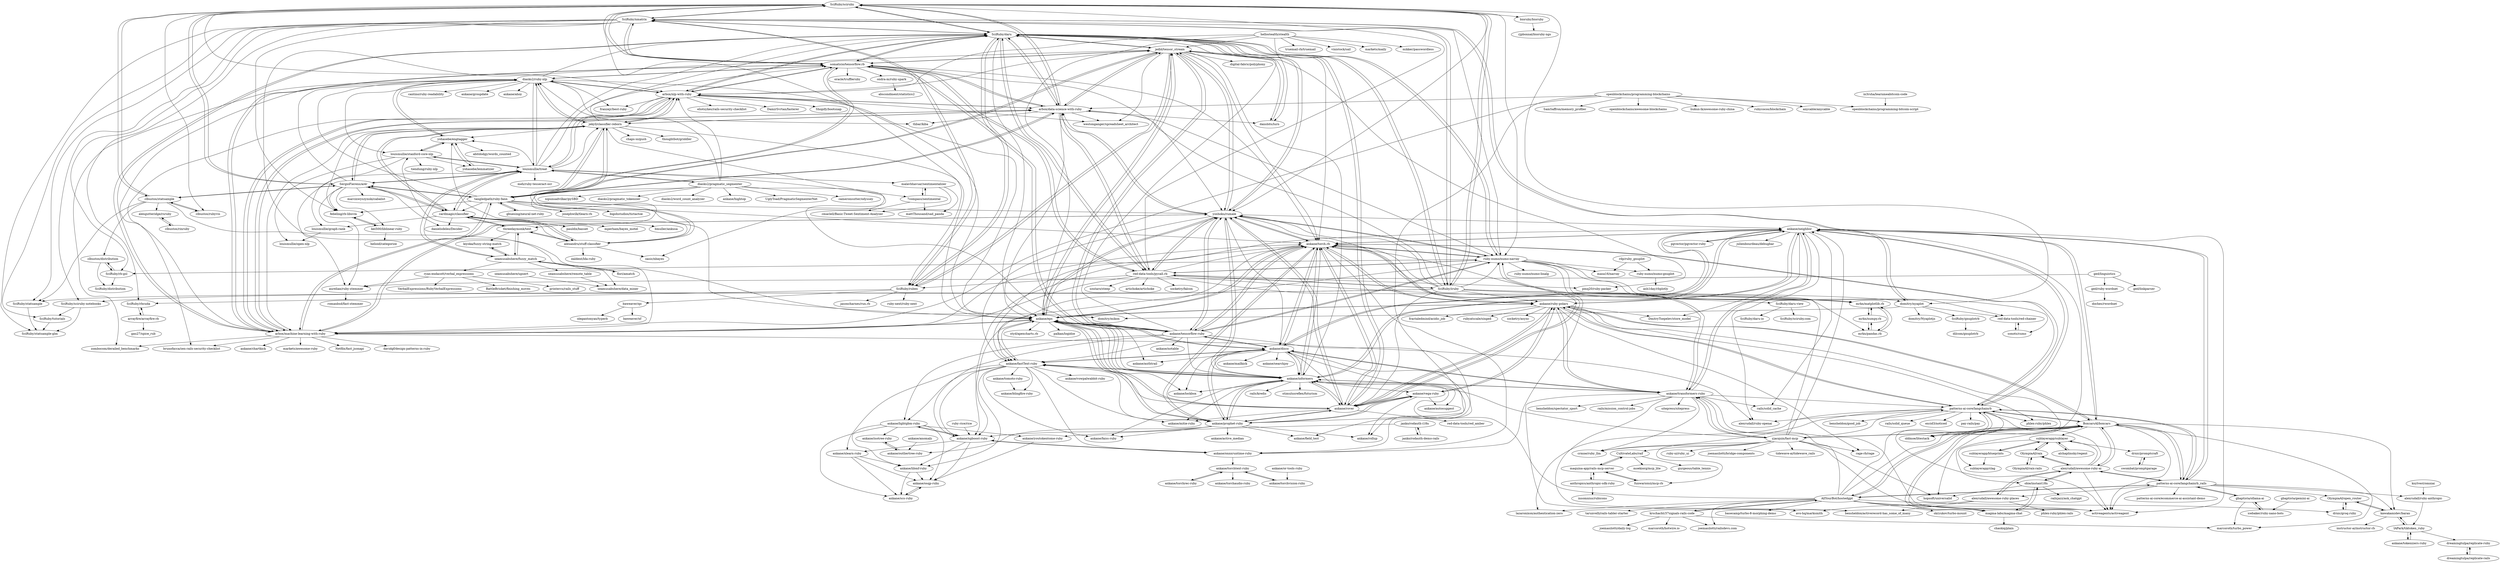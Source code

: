 digraph G {
"SciRuby/sciruby" -> "SciRuby/nmatrix"
"SciRuby/sciruby" -> "SciRuby/daru"
"SciRuby/sciruby" -> "SciRuby/iruby"
"SciRuby/sciruby" -> "clbustos/statsample"
"SciRuby/sciruby" -> "somaticio/tensorflow.rb"
"SciRuby/sciruby" -> "clbustos/rubyvis"
"SciRuby/sciruby" -> "domitry/nyaplot"
"SciRuby/sciruby" -> "arbox/data-science-with-ruby"
"SciRuby/sciruby" -> "ruby-numo/numo-narray"
"SciRuby/sciruby" -> "yoshoku/rumale"
"SciRuby/sciruby" -> "bioruby/bioruby"
"SciRuby/sciruby" -> "SergioFierens/ai4r"
"SciRuby/sciruby" -> "SciRuby/rubex"
"SciRuby/sciruby" -> "arbox/nlp-with-ruby"
"SciRuby/sciruby" -> "red-data-tools/pycall.rb"
"yoshoku/rumale" -> "ankane/eps"
"yoshoku/rumale" -> "ankane/torch.rb"
"yoshoku/rumale" -> "ruby-numo/numo-narray"
"yoshoku/rumale" -> "SciRuby/daru"
"yoshoku/rumale" -> "ankane/tensorflow-ruby"
"yoshoku/rumale" -> "arbox/machine-learning-with-ruby"
"yoshoku/rumale" -> "ankane/fastText-ruby"
"yoshoku/rumale" -> "ankane/informers"
"yoshoku/rumale" -> "ankane/rover"
"yoshoku/rumale" -> "jedld/tensor_stream"
"yoshoku/rumale" -> "ankane/disco"
"yoshoku/rumale" -> "ankane/ruby-polars"
"yoshoku/rumale" -> "arbox/data-science-with-ruby"
"yoshoku/rumale" -> "red-data-tools/pycall.rb"
"yoshoku/rumale" -> "ankane/neighbor"
"jedld/tensor_stream" -> "somaticio/tensorflow.rb"
"jedld/tensor_stream" -> "ankane/eps"
"jedld/tensor_stream" -> "ankane/torch.rb"
"jedld/tensor_stream" -> "ankane/tensorflow-ruby"
"jedld/tensor_stream" -> "yoshoku/rumale"
"jedld/tensor_stream" -> "dansbits/lurn"
"jedld/tensor_stream" -> "SciRuby/daru"
"jedld/tensor_stream" -> "SciRuby/rubex"
"jedld/tensor_stream" -> "arbox/data-science-with-ruby"
"jedld/tensor_stream" -> "westonganger/spreadsheet_architect" ["e"=1]
"jedld/tensor_stream" -> "arbox/machine-learning-with-ruby"
"jedld/tensor_stream" -> "ankane/informers"
"jedld/tensor_stream" -> "digital-fabric/polyphony" ["e"=1]
"jedld/tensor_stream" -> "tangledpath/ruby-fann"
"jedld/tensor_stream" -> "pmq20/ruby-packer" ["e"=1]
"ankane/eps" -> "yoshoku/rumale"
"ankane/eps" -> "ankane/prophet-ruby"
"ankane/eps" -> "ankane/torch.rb"
"ankane/eps" -> "ankane/fastText-ruby"
"ankane/eps" -> "ankane/tensorflow-ruby"
"ankane/eps" -> "ankane/informers"
"ankane/eps" -> "ankane/disco"
"ankane/eps" -> "ankane/rover"
"ankane/eps" -> "ankane/lockbox" ["e"=1]
"ankane/eps" -> "ankane/authtrail" ["e"=1]
"ankane/eps" -> "jedld/tensor_stream"
"ankane/eps" -> "arbox/machine-learning-with-ruby"
"ankane/eps" -> "ankane/ruby-polars"
"ankane/eps" -> "styd/apexcharts.rb" ["e"=1]
"ankane/eps" -> "palkan/logidze" ["e"=1]
"SergioFierens/ai4r" -> "tangledpath/ruby-fann"
"SergioFierens/ai4r" -> "clbustos/statsample"
"SergioFierens/ai4r" -> "louismullie/treat"
"SergioFierens/ai4r" -> "cardmagic/classifier"
"SergioFierens/ai4r" -> "kei500/liblinear-ruby"
"SergioFierens/ai4r" -> "jekyll/classifier-reborn"
"SergioFierens/ai4r" -> "aurelian/ruby-stemmer"
"SergioFierens/ai4r" -> "danielsdeleo/Decider" ["e"=1]
"SergioFierens/ai4r" -> "marcinwyszynski/cabalist"
"SergioFierens/ai4r" -> "diasks2/ruby-nlp"
"SergioFierens/ai4r" -> "febeling/rb-libsvm"
"SergioFierens/ai4r" -> "SciRuby/sciruby"
"clbustos/distribution" -> "SciRuby/rb-gsl"
"clbustos/distribution" -> "SciRuby/distribution"
"openblockchains/programming-blockchains" -> "arbox/data-science-with-ruby"
"openblockchains/programming-blockchains" -> "openblockchains/awesome-blockchains" ["e"=1]
"openblockchains/programming-blockchains" -> "arbox/machine-learning-with-ruby"
"openblockchains/programming-blockchains" -> "liukun-lk/awesome-ruby-china" ["e"=1]
"openblockchains/programming-blockchains" -> "openblockchains/programming-bitcoin-script"
"openblockchains/programming-blockchains" -> "ankane/prophet-ruby"
"openblockchains/programming-blockchains" -> "rubycocos/blockchain" ["e"=1]
"openblockchains/programming-blockchains" -> "anycable/anycable" ["e"=1]
"openblockchains/programming-blockchains" -> "SamSaffron/memory_profiler" ["e"=1]
"baweaver/qo" -> "baweaver/xf"
"baweaver/qo" -> "olegantonyan/typerb"
"ged/ruby-wordnet" -> "doches/rwordnet"
"ryan-endacott/verbal_expressions" -> "VerbalExpressions/RubyVerbalExpressions"
"ryan-endacott/verbal_expressions" -> "aurelian/ruby-stemmer"
"ryan-endacott/verbal_expressions" -> "BattleBrisket/finishing_moves" ["e"=1]
"ryan-endacott/verbal_expressions" -> "printercu/rails_stuff"
"ruby-numo/numo-narray" -> "sonots/cumo"
"ruby-numo/numo-narray" -> "SciRuby/daru"
"ruby-numo/numo-narray" -> "ankane/rover"
"ruby-numo/numo-narray" -> "ankane/torch.rb"
"ruby-numo/numo-narray" -> "yoshoku/rumale"
"ruby-numo/numo-narray" -> "ruby-numo/numo-gnuplot"
"ruby-numo/numo-narray" -> "red-data-tools/pycall.rb"
"ruby-numo/numo-narray" -> "masa16/narray"
"ruby-numo/numo-narray" -> "ankane/tensorflow-ruby"
"ruby-numo/numo-narray" -> "mrkn/matplotlib.rb"
"ruby-numo/numo-narray" -> "ankane/xgboost-ruby"
"ruby-numo/numo-narray" -> "ankane/onnxruntime-ruby"
"ruby-numo/numo-narray" -> "ruby-numo/numo-linalg"
"ruby-numo/numo-narray" -> "red-data-tools/red-chainer"
"ruby-numo/numo-narray" -> "SciRuby/rb-gsl"
"febeling/rb-libsvm" -> "kei500/liblinear-ruby"
"cardmagic/classifier" -> "jekyll/classifier-reborn"
"cardmagic/classifier" -> "alexandru/stuff-classifier"
"cardmagic/classifier" -> "danielsdeleo/Decider" ["e"=1]
"cardmagic/classifier" -> "mperham/bayes_motel"
"cardmagic/classifier" -> "bmuller/ankusa"
"cardmagic/classifier" -> "SergioFierens/ai4r"
"cardmagic/classifier" -> "threedaymonk/text"
"cardmagic/classifier" -> "louismullie/treat"
"cardmagic/classifier" -> "pauldix/basset" ["e"=1]
"cardmagic/classifier" -> "louismullie/graph-rank"
"mrkn/numpy.rb" -> "mrkn/pandas.rb"
"mrkn/numpy.rb" -> "mrkn/matplotlib.rb"
"in3rsha/learnmeabitcoin-code" -> "openblockchains/programming-bitcoin-script"
"mrkn/pandas.rb" -> "mrkn/numpy.rb"
"mrkn/pandas.rb" -> "mrkn/matplotlib.rb"
"ged/linguistics" -> "ged/linkparser"
"ged/linguistics" -> "ged/ruby-wordnet"
"ged/linguistics" -> "aurelian/ruby-stemmer"
"hellostealth/stealth" -> "vinistock/sail" ["e"=1]
"hellostealth/stealth" -> "arbox/nlp-with-ruby"
"hellostealth/stealth" -> "jedld/tensor_stream"
"hellostealth/stealth" -> "markets/maily" ["e"=1]
"hellostealth/stealth" -> "mikker/passwordless" ["e"=1]
"hellostealth/stealth" -> "truemail-rb/truemail" ["e"=1]
"hellostealth/stealth" -> "dansbits/lurn"
"hellostealth/stealth" -> "ankane/eps"
"kei500/liblinear-ruby" -> "febeling/rb-libsvm"
"kei500/liblinear-ruby" -> "helioid/categorize"
"sonots/cumo" -> "red-data-tools/red-chainer"
"jekyll/classifier-reborn" -> "cardmagic/classifier"
"jekyll/classifier-reborn" -> "tangledpath/ruby-fann"
"jekyll/classifier-reborn" -> "alexandru/stuff-classifier"
"jekyll/classifier-reborn" -> "diasks2/ruby-nlp"
"jekyll/classifier-reborn" -> "oasic/nbayes"
"jekyll/classifier-reborn" -> "arbox/nlp-with-ruby"
"jekyll/classifier-reborn" -> "febeling/rb-libsvm"
"jekyll/classifier-reborn" -> "ankane/eps"
"jekyll/classifier-reborn" -> "SergioFierens/ai4r"
"jekyll/classifier-reborn" -> "arbox/data-science-with-ruby"
"jekyll/classifier-reborn" -> "arbox/machine-learning-with-ruby"
"jekyll/classifier-reborn" -> "chaps-io/gush" ["e"=1]
"jekyll/classifier-reborn" -> "SciRuby/daru"
"jekyll/classifier-reborn" -> "thoughtbot/griddler" ["e"=1]
"jekyll/classifier-reborn" -> "yohasebe/engtagger"
"flori/amatch" -> "seamusabshere/fuzzy_match"
"ankane/torch.rb" -> "ankane/tensorflow-ruby"
"ankane/torch.rb" -> "yoshoku/rumale"
"ankane/torch.rb" -> "ankane/transformers-ruby"
"ankane/torch.rb" -> "ankane/informers"
"ankane/torch.rb" -> "ruby-numo/numo-narray"
"ankane/torch.rb" -> "ankane/neighbor"
"ankane/torch.rb" -> "ankane/ruby-polars"
"ankane/torch.rb" -> "ankane/eps"
"ankane/torch.rb" -> "ankane/onnxruntime-ruby"
"ankane/torch.rb" -> "ankane/rover"
"ankane/torch.rb" -> "patterns-ai-core/langchainrb"
"ankane/torch.rb" -> "ankane/disco"
"ankane/torch.rb" -> "ankane/xgboost-ruby"
"ankane/torch.rb" -> "ankane/prophet-ruby"
"ankane/torch.rb" -> "ankane/fastText-ruby"
"SciRuby/daru" -> "ruby-numo/numo-narray"
"SciRuby/daru" -> "arbox/data-science-with-ruby"
"SciRuby/daru" -> "SciRuby/iruby"
"SciRuby/daru" -> "SciRuby/sciruby"
"SciRuby/daru" -> "red-data-tools/pycall.rb"
"SciRuby/daru" -> "SciRuby/nmatrix"
"SciRuby/daru" -> "yoshoku/rumale"
"SciRuby/daru" -> "SciRuby/rubex"
"SciRuby/daru" -> "ankane/rover"
"SciRuby/daru" -> "ankane/torch.rb"
"SciRuby/daru" -> "arbox/machine-learning-with-ruby"
"SciRuby/daru" -> "somaticio/tensorflow.rb"
"SciRuby/daru" -> "ankane/eps"
"SciRuby/daru" -> "jedld/tensor_stream"
"SciRuby/daru" -> "arbox/nlp-with-ruby"
"ankane/xgboost-ruby" -> "ankane/lightgbm-ruby"
"ankane/xgboost-ruby" -> "ankane/libmf-ruby"
"ankane/xgboost-ruby" -> "ankane/osqp-ruby"
"ankane/xgboost-ruby" -> "ankane/xlearn-ruby"
"ankane/xgboost-ruby" -> "ankane/onnxruntime-ruby"
"ankane/prophet-ruby" -> "ankane/disco"
"ankane/prophet-ruby" -> "ankane/rollup" ["e"=1]
"ankane/prophet-ruby" -> "ankane/rover"
"ankane/prophet-ruby" -> "ankane/eps"
"ankane/prophet-ruby" -> "ankane/faiss-ruby"
"ankane/prophet-ruby" -> "ankane/informers"
"ankane/prophet-ruby" -> "ankane/vega-ruby"
"ankane/prophet-ruby" -> "ankane/fastText-ruby"
"ankane/prophet-ruby" -> "ankane/outliertree-ruby"
"ankane/prophet-ruby" -> "ankane/torch.rb"
"ankane/prophet-ruby" -> "ankane/active_median" ["e"=1]
"ankane/prophet-ruby" -> "ankane/xgboost-ruby"
"ankane/prophet-ruby" -> "ankane/field_test" ["e"=1]
"seamusabshere/remote_table" -> "seamusabshere/data_miner"
"SciRuby/statsample" -> "SciRuby/statsample-glm"
"ruby-rice/rice" -> "ankane/xgboost-ruby"
"ankane/rover" -> "ankane/vega-ruby"
"ankane/rover" -> "ruby-numo/numo-narray"
"ankane/rover" -> "ankane/prophet-ruby"
"ankane/rover" -> "ankane/informers"
"ankane/rover" -> "ankane/ruby-polars"
"ankane/rover" -> "ankane/torch.rb"
"ankane/rover" -> "red-data-tools/red_amber"
"ankane/rover" -> "ankane/mitie-ruby"
"ankane/rover" -> "SciRuby/daru"
"ankane/rover" -> "ankane/eps"
"ankane/rover" -> "ankane/fastText-ruby"
"ankane/rover" -> "yoshoku/rumale"
"ankane/tensorflow-ruby" -> "ankane/torch.rb"
"ankane/tensorflow-ruby" -> "ankane/xgboost-ruby"
"ankane/tensorflow-ruby" -> "yoshoku/rumale"
"ankane/tensorflow-ruby" -> "ankane/eps"
"ankane/tensorflow-ruby" -> "ankane/disco"
"ankane/tensorflow-ruby" -> "ankane/onnxruntime-ruby"
"ankane/tensorflow-ruby" -> "ankane/fastText-ruby"
"ankane/tensorflow-ruby" -> "ruby-numo/numo-narray"
"ankane/tensorflow-ruby" -> "jedld/tensor_stream"
"ankane/tensorflow-ruby" -> "ankane/lightgbm-ruby"
"ankane/tensorflow-ruby" -> "ankane/notable" ["e"=1]
"ankane/tensorflow-ruby" -> "somaticio/tensorflow.rb"
"ankane/tensorflow-ruby" -> "ankane/informers"
"ankane/tensorflow-ruby" -> "SciRuby/daru"
"diasks2/pragmatic_segmenter" -> "nipunsadvilkar/pySBD" ["e"=1]
"diasks2/pragmatic_segmenter" -> "diasks2/pragmatic_tokenizer"
"diasks2/pragmatic_segmenter" -> "louismullie/treat"
"diasks2/pragmatic_segmenter" -> "diasks2/ruby-nlp"
"diasks2/pragmatic_segmenter" -> "diasks2/word_count_analyzer"
"diasks2/pragmatic_segmenter" -> "arbox/nlp-with-ruby"
"diasks2/pragmatic_segmenter" -> "ankane/hightop" ["e"=1]
"diasks2/pragmatic_segmenter" -> "UglyToad/PragmaticSegmenterNet"
"diasks2/pragmatic_segmenter" -> "ankane/informers"
"diasks2/pragmatic_segmenter" -> "cameronsutter/odyssey"
"diasks2/pragmatic_segmenter" -> "threedaymonk/text"
"ankane/isotree-ruby" -> "ankane/outliertree-ruby"
"ankane/onnxruntime-ruby" -> "ankane/torchtext-ruby"
"ankane/onnxruntime-ruby" -> "ankane/xgboost-ruby"
"ondra-m/ruby-spark" -> "abscondment/statistics2"
"ankane/disco" -> "ankane/neighbor"
"ankane/disco" -> "ankane/prophet-ruby"
"ankane/disco" -> "ankane/fastText-ruby"
"ankane/disco" -> "ankane/field_test" ["e"=1]
"ankane/disco" -> "ankane/rollup" ["e"=1]
"ankane/disco" -> "ankane/autosuggest" ["e"=1]
"ankane/disco" -> "ankane/mailkick" ["e"=1]
"ankane/disco" -> "ankane/searchjoy" ["e"=1]
"ankane/disco" -> "ankane/informers"
"ankane/disco" -> "ankane/tensorflow-ruby"
"ankane/disco" -> "ankane/eps"
"ankane/disco" -> "ankane/torch.rb"
"ankane/disco" -> "ankane/lockbox" ["e"=1]
"ankane/disco" -> "ankane/authtrail" ["e"=1]
"ankane/disco" -> "ankane/transformers-ruby"
"ankane/fastText-ruby" -> "ankane/libmf-ruby"
"ankane/fastText-ruby" -> "ankane/disco"
"ankane/fastText-ruby" -> "ankane/xgboost-ruby"
"ankane/fastText-ruby" -> "ankane/tomoto-ruby"
"ankane/fastText-ruby" -> "ankane/mitie-ruby"
"ankane/fastText-ruby" -> "ankane/xlearn-ruby"
"ankane/fastText-ruby" -> "ankane/faiss-ruby"
"ankane/fastText-ruby" -> "ankane/onnxruntime-ruby"
"ankane/fastText-ruby" -> "ankane/vowpalwabbit-ruby"
"ankane/fastText-ruby" -> "ankane/blingfire-ruby"
"ankane/fastText-ruby" -> "ankane/informers"
"ankane/fastText-ruby" -> "ankane/eps"
"ankane/fastText-ruby" -> "ankane/lightgbm-ruby"
"bioruby/bioruby" -> "rjpbonnal/bioruby-ngs"
"ankane/outliertree-ruby" -> "ankane/isotree-ruby"
"domitry/nyaplot" -> "domitry/mikon"
"domitry/nyaplot" -> "domitry/Nyaplotjs"
"domitry/nyaplot" -> "SciRuby/nmatrix"
"domitry/nyaplot" -> "SciRuby/gnuplotrb"
"domitry/nyaplot" -> "red-data-tools/red-chainer"
"ankane/or-tools-ruby" -> "ankane/torchvision-ruby"
"rdp/ruby_gnuplot" -> "ruby-numo/numo-gnuplot"
"rdp/ruby_gnuplot" -> "masa16/narray"
"gbuesing/neural-net-ruby" -> "tangledpath/ruby-fann"
"ankane/lightgbm-ruby" -> "ankane/xgboost-ruby"
"ankane/lightgbm-ruby" -> "ankane/libmf-ruby"
"ankane/lightgbm-ruby" -> "ankane/osqp-ruby"
"ankane/lightgbm-ruby" -> "ankane/isotree-ruby"
"ankane/lightgbm-ruby" -> "ankane/youtokentome-ruby"
"ankane/lightgbm-ruby" -> "ankane/scs-ruby"
"ankane/vega-ruby" -> "ankane/rover"
"ankane/vega-ruby" -> "ankane/ruby-polars"
"ankane/vega-ruby" -> "ankane/rollup" ["e"=1]
"ankane/vega-ruby" -> "ankane/prophet-ruby"
"ankane/vega-ruby" -> "ankane/autosuggest" ["e"=1]
"janko/rodauth-demo-rails" -> "janko/rodauth-i18n"
"ankane/anomaly" -> "ankane/outliertree-ruby"
"ankane/torchtext-ruby" -> "ankane/torchrec-ruby"
"ankane/torchtext-ruby" -> "ankane/torchvision-ruby"
"ankane/torchtext-ruby" -> "ankane/torchaudio-ruby"
"ankane/xlearn-ruby" -> "ankane/osqp-ruby"
"ankane/xlearn-ruby" -> "ankane/libmf-ruby"
"ankane/xlearn-ruby" -> "ankane/scs-ruby"
"ankane/libmf-ruby" -> "ankane/osqp-ruby"
"ankane/libmf-ruby" -> "ankane/scs-ruby"
"ankane/osqp-ruby" -> "ankane/scs-ruby"
"ankane/scs-ruby" -> "ankane/osqp-ruby"
"ankane/youtokentome-ruby" -> "ankane/osqp-ruby"
"ankane/torchvision-ruby" -> "ankane/torchtext-ruby"
"ankane/informers" -> "ankane/transformers-ruby"
"ankane/informers" -> "ankane/torch.rb"
"ankane/informers" -> "ankane/rover"
"ankane/informers" -> "ankane/fastText-ruby"
"ankane/informers" -> "ankane/mitie-ruby"
"ankane/informers" -> "rails/kredis" ["e"=1]
"ankane/informers" -> "ankane/disco"
"ankane/informers" -> "ankane/prophet-ruby"
"ankane/informers" -> "ankane/neighbor"
"ankane/informers" -> "ankane/eps"
"ankane/informers" -> "stimulusreflex/futurism" ["e"=1]
"ankane/informers" -> "yoshoku/rumale"
"ankane/informers" -> "ankane/faiss-ruby"
"ankane/informers" -> "ankane/lockbox" ["e"=1]
"ankane/informers" -> "ankane/vega-ruby"
"seamusabshere/fuzzy_match" -> "flori/amatch"
"seamusabshere/fuzzy_match" -> "seamusabshere/remote_table"
"seamusabshere/fuzzy_match" -> "kiyoka/fuzzy-string-match"
"seamusabshere/fuzzy_match" -> "seamusabshere/data_miner"
"seamusabshere/fuzzy_match" -> "threedaymonk/text"
"seamusabshere/fuzzy_match" -> "louismullie/treat"
"seamusabshere/fuzzy_match" -> "ryan-endacott/verbal_expressions"
"alexandru/stuff-classifier" -> "cardmagic/classifier"
"alexandru/stuff-classifier" -> "jekyll/classifier-reborn"
"alexandru/stuff-classifier" -> "threedaymonk/text"
"alexandru/stuff-classifier" -> "oasic/nbayes"
"alexandru/stuff-classifier" -> "ealdent/lda-ruby"
"alexandru/stuff-classifier" -> "louismullie/stanford-core-nlp"
"alexandru/stuff-classifier" -> "yohasebe/engtagger"
"louismullie/stanford-core-nlp" -> "louismullie/treat"
"louismullie/stanford-core-nlp" -> "yohasebe/engtagger"
"louismullie/stanford-core-nlp" -> "tiendung/ruby-nlp"
"louismullie/stanford-core-nlp" -> "louismullie/open-nlp"
"louismullie/stanford-core-nlp" -> "louismullie/graph-rank"
"louismullie/stanford-core-nlp" -> "yohasebe/lemmatizer"
"threedaymonk/text" -> "alexandru/stuff-classifier"
"threedaymonk/text" -> "cardmagic/classifier"
"threedaymonk/text" -> "kiyoka/fuzzy-string-match"
"threedaymonk/text" -> "seamusabshere/fuzzy_match"
"ankane/neighbor" -> "ankane/disco"
"ankane/neighbor" -> "pgvector/pgvector-ruby"
"ankane/neighbor" -> "ankane/transformers-ruby"
"ankane/neighbor" -> "patterns-ai-core/langchainrb"
"ankane/neighbor" -> "ankane/torch.rb"
"ankane/neighbor" -> "BoxcarsAI/boxcars"
"ankane/neighbor" -> "ankane/ruby-polars"
"ankane/neighbor" -> "ankane/informers"
"ankane/neighbor" -> "patterns-ai-core/langchainrb_rails"
"ankane/neighbor" -> "ankane/fastText-ruby"
"ankane/neighbor" -> "activeagents/activeagent" ["e"=1]
"ankane/neighbor" -> "DmitryTsepelev/store_model" ["e"=1]
"ankane/neighbor" -> "rails/solid_cache" ["e"=1]
"ankane/neighbor" -> "julienbourdeau/debugbar" ["e"=1]
"ankane/neighbor" -> "alexrudall/ruby-openai" ["e"=1]
"diasks2/ruby-nlp" -> "arbox/nlp-with-ruby"
"diasks2/ruby-nlp" -> "louismullie/treat"
"diasks2/ruby-nlp" -> "jekyll/classifier-reborn"
"diasks2/ruby-nlp" -> "yohasebe/engtagger"
"diasks2/ruby-nlp" -> "cantino/ruby-readability" ["e"=1]
"diasks2/ruby-nlp" -> "SciRuby/daru"
"diasks2/ruby-nlp" -> "louismullie/stanford-core-nlp"
"diasks2/ruby-nlp" -> "ankane/groupdate" ["e"=1]
"diasks2/ruby-nlp" -> "ankane/ahoy" ["e"=1]
"diasks2/ruby-nlp" -> "franzejr/best-ruby" ["e"=1]
"diasks2/ruby-nlp" -> "zombocom/derailed_benchmarks" ["e"=1]
"diasks2/ruby-nlp" -> "arbox/machine-learning-with-ruby"
"diasks2/ruby-nlp" -> "somaticio/tensorflow.rb"
"diasks2/ruby-nlp" -> "thbar/kiba" ["e"=1]
"diasks2/ruby-nlp" -> "ankane/eps"
"louismullie/treat" -> "diasks2/ruby-nlp"
"louismullie/treat" -> "louismullie/stanford-core-nlp"
"louismullie/treat" -> "arbox/nlp-with-ruby"
"louismullie/treat" -> "SergioFierens/ai4r"
"louismullie/treat" -> "cardmagic/classifier"
"louismullie/treat" -> "aurelian/ruby-stemmer"
"louismullie/treat" -> "yohasebe/engtagger"
"louismullie/treat" -> "diasks2/pragmatic_segmenter"
"louismullie/treat" -> "jekyll/classifier-reborn"
"louismullie/treat" -> "7compass/sentimental"
"louismullie/treat" -> "SciRuby/daru"
"louismullie/treat" -> "malavbhavsar/sentimentalizer"
"louismullie/treat" -> "seamusabshere/fuzzy_match"
"louismullie/treat" -> "somaticio/tensorflow.rb"
"louismullie/treat" -> "meh/ruby-tesseract-ocr" ["e"=1]
"SciRuby/iruby" -> "SciRuby/daru"
"SciRuby/iruby" -> "SciRuby/sciruby"
"SciRuby/iruby" -> "ankane/torch.rb"
"SciRuby/iruby" -> "ruby-numo/numo-narray"
"SciRuby/iruby" -> "SciRuby/sciruby-notebooks"
"SciRuby/iruby" -> "red-data-tools/pycall.rb"
"SciRuby/iruby" -> "ankane/rover"
"SciRuby/iruby" -> "SciRuby/nmatrix"
"SciRuby/iruby" -> "ankane/ruby-polars"
"SciRuby/iruby" -> "yoshoku/rumale"
"SciRuby/iruby" -> "arbox/data-science-with-ruby"
"SciRuby/iruby" -> "mrkn/matplotlib.rb"
"SciRuby/iruby" -> "SciRuby/statsample"
"SciRuby/iruby" -> "domitry/nyaplot"
"SciRuby/iruby" -> "SciRuby/daru-view"
"SciRuby/nmatrix" -> "SciRuby/sciruby"
"SciRuby/nmatrix" -> "SciRuby/daru"
"SciRuby/nmatrix" -> "SciRuby/statsample"
"SciRuby/nmatrix" -> "domitry/nyaplot"
"SciRuby/nmatrix" -> "SciRuby/rb-gsl"
"SciRuby/nmatrix" -> "somaticio/tensorflow.rb"
"SciRuby/nmatrix" -> "SciRuby/rubex"
"SciRuby/nmatrix" -> "SciRuby/rbcuda"
"SciRuby/nmatrix" -> "ruby-numo/numo-narray"
"SciRuby/nmatrix" -> "SciRuby/statsample-glm"
"SciRuby/nmatrix" -> "SciRuby/tutorials"
"SciRuby/nmatrix" -> "SciRuby/iruby"
"SciRuby/nmatrix" -> "SciRuby/sciruby-notebooks"
"SciRuby/nmatrix" -> "febeling/rb-libsvm"
"ankane/tomoto-ruby" -> "ankane/blingfire-ruby"
"SciRuby/sciruby-notebooks" -> "SciRuby/statsample-glm"
"SciRuby/sciruby-notebooks" -> "SciRuby/tutorials"
"seamusabshere/upsert" -> "seamusabshere/data_miner"
"janko/rodauth-i18n" -> "janko/rodauth-demo-rails"
"janko/rodauth-i18n" -> "ankane/youtokentome-ruby"
"pgvector/pgvector-ruby" -> "ankane/neighbor"
"yohasebe/engtagger" -> "yohasebe/lemmatizer"
"yohasebe/engtagger" -> "louismullie/stanford-core-nlp"
"yohasebe/engtagger" -> "diasks2/ruby-nlp"
"yohasebe/engtagger" -> "abitdodgy/words_counted"
"ankane/tokenizers-ruby" -> "IAPark/tiktoken_ruby"
"ankane/torchrec-ruby" -> "ankane/torchtext-ruby"
"SciRuby/gnuplotrb" -> "dilcom/gnuplotrb"
"arbox/nlp-with-ruby" -> "diasks2/ruby-nlp"
"arbox/nlp-with-ruby" -> "arbox/machine-learning-with-ruby"
"arbox/nlp-with-ruby" -> "arbox/data-science-with-ruby"
"arbox/nlp-with-ruby" -> "louismullie/treat"
"arbox/nlp-with-ruby" -> "somaticio/tensorflow.rb"
"arbox/nlp-with-ruby" -> "SciRuby/daru"
"arbox/nlp-with-ruby" -> "jekyll/classifier-reborn"
"arbox/nlp-with-ruby" -> "brunofacca/zen-rails-security-checklist" ["e"=1]
"arbox/nlp-with-ruby" -> "eliotsykes/rails-security-checklist" ["e"=1]
"arbox/nlp-with-ruby" -> "ankane/eps"
"arbox/nlp-with-ruby" -> "westonganger/spreadsheet_architect" ["e"=1]
"arbox/nlp-with-ruby" -> "franzejr/best-ruby" ["e"=1]
"arbox/nlp-with-ruby" -> "DamirSvrtan/fasterer" ["e"=1]
"arbox/nlp-with-ruby" -> "jedld/tensor_stream"
"arbox/nlp-with-ruby" -> "Shopify/bootsnap" ["e"=1]
"SciRuby/rb-gsl" -> "SciRuby/distribution"
"SciRuby/rb-gsl" -> "clbustos/distribution"
"BoxcarsAI/boxcars" -> "patterns-ai-core/langchainrb"
"BoxcarsAI/boxcars" -> "patterns-ai-core/langchainrb_rails"
"BoxcarsAI/boxcars" -> "marcoroth/turbo_power" ["e"=1]
"BoxcarsAI/boxcars" -> "kawakamidev/baran"
"BoxcarsAI/boxcars" -> "alexrudall/awesome-ruby-ai"
"BoxcarsAI/boxcars" -> "ankane/neighbor"
"BoxcarsAI/boxcars" -> "magma-labs/magma-chat"
"BoxcarsAI/boxcars" -> "obie/instant18n"
"BoxcarsAI/boxcars" -> "activeagents/activeagent" ["e"=1]
"BoxcarsAI/boxcars" -> "hopsoft/universalid" ["e"=1]
"BoxcarsAI/boxcars" -> "yjacquin/fast-mcp"
"BoxcarsAI/boxcars" -> "oldmoe/litestack" ["e"=1]
"BoxcarsAI/boxcars" -> "AllYourBot/hostedgpt"
"BoxcarsAI/boxcars" -> "ankane/ruby-polars"
"BoxcarsAI/boxcars" -> "sublayerapp/sublayer"
"ankane/ruby-polars" -> "ankane/vega-ruby"
"ankane/ruby-polars" -> "ankane/torch.rb"
"ankane/ruby-polars" -> "ankane/rover"
"ankane/ruby-polars" -> "ankane/neighbor"
"ankane/ruby-polars" -> "phlex-ruby/phlex" ["e"=1]
"ankane/ruby-polars" -> "patterns-ai-core/langchainrb"
"ankane/ruby-polars" -> "ankane/eps"
"ankane/ruby-polars" -> "fractaledmind/acidic_job" ["e"=1]
"ankane/ruby-polars" -> "rubyatscale/singed" ["e"=1]
"ankane/ruby-polars" -> "socketry/async" ["e"=1]
"ankane/ruby-polars" -> "oldmoe/litestack" ["e"=1]
"ankane/ruby-polars" -> "BoxcarsAI/boxcars"
"ankane/ruby-polars" -> "rage-rb/rage" ["e"=1]
"ankane/ruby-polars" -> "ankane/transformers-ruby"
"ankane/ruby-polars" -> "DmitryTsepelev/store_model" ["e"=1]
"dreamingtulpa/replicate-ruby" -> "dreamingtulpa/replicate-rails"
"ruby-numo/numo-gnuplot" -> "ash1day/rbplotly"
"SciRuby/rbcuda" -> "arrayfire/arrayfire-rb"
"dreamingtulpa/replicate-rails" -> "dreamingtulpa/replicate-ruby"
"patterns-ai-core/langchainrb" -> "patterns-ai-core/langchainrb_rails"
"patterns-ai-core/langchainrb" -> "alexrudall/ruby-openai" ["e"=1]
"patterns-ai-core/langchainrb" -> "crmne/ruby_llm" ["e"=1]
"patterns-ai-core/langchainrb" -> "BoxcarsAI/boxcars"
"patterns-ai-core/langchainrb" -> "ankane/neighbor"
"patterns-ai-core/langchainrb" -> "activeagents/activeagent" ["e"=1]
"patterns-ai-core/langchainrb" -> "rails/solid_queue" ["e"=1]
"patterns-ai-core/langchainrb" -> "excid3/noticed" ["e"=1]
"patterns-ai-core/langchainrb" -> "lazaronixon/authentication-zero" ["e"=1]
"patterns-ai-core/langchainrb" -> "pay-rails/pay" ["e"=1]
"patterns-ai-core/langchainrb" -> "phlex-ruby/phlex" ["e"=1]
"patterns-ai-core/langchainrb" -> "oldmoe/litestack" ["e"=1]
"patterns-ai-core/langchainrb" -> "bensheldon/good_job" ["e"=1]
"patterns-ai-core/langchainrb" -> "ankane/ruby-polars"
"patterns-ai-core/langchainrb" -> "ankane/torch.rb"
"somaticio/tensorflow.rb" -> "jedld/tensor_stream"
"somaticio/tensorflow.rb" -> "arbox/nlp-with-ruby"
"somaticio/tensorflow.rb" -> "SciRuby/daru"
"somaticio/tensorflow.rb" -> "arbox/machine-learning-with-ruby"
"somaticio/tensorflow.rb" -> "SciRuby/nmatrix"
"somaticio/tensorflow.rb" -> "red-data-tools/pycall.rb"
"somaticio/tensorflow.rb" -> "ankane/tensorflow-ruby"
"somaticio/tensorflow.rb" -> "tangledpath/ruby-fann"
"somaticio/tensorflow.rb" -> "arbox/data-science-with-ruby"
"somaticio/tensorflow.rb" -> "SciRuby/sciruby"
"somaticio/tensorflow.rb" -> "diasks2/ruby-nlp"
"somaticio/tensorflow.rb" -> "yoshoku/rumale"
"somaticio/tensorflow.rb" -> "ondra-m/ruby-spark"
"somaticio/tensorflow.rb" -> "ankane/torch.rb"
"somaticio/tensorflow.rb" -> "oracle/truffleruby" ["e"=1]
"clbustos/statsample" -> "clbustos/rubyvis"
"clbustos/statsample" -> "domitry/mikon"
"clbustos/statsample" -> "clbustos/distribution"
"clbustos/statsample" -> "SergioFierens/ai4r"
"clbustos/statsample" -> "SciRuby/statsample"
"clbustos/statsample" -> "SciRuby/sciruby"
"clbustos/statsample" -> "alexgutteridge/rsruby"
"clbustos/rinruby" -> "alexgutteridge/rsruby"
"icebaker/ruby-nano-bots" -> "gbaptista/ollama-ai"
"obie/instant18n" -> "magma-labs/magma-chat"
"obie/instant18n" -> "alexrudall/awesome-ruby-ai"
"obie/instant18n" -> "hopsoft/universalid" ["e"=1]
"obie/instant18n" -> "railsjazz/ask_chatgpt" ["e"=1]
"SciRuby/rubex" -> "SciRuby/daru"
"SciRuby/rubex" -> "SciRuby/rbcuda"
"SciRuby/rubex" -> "baweaver/qo"
"SciRuby/rubex" -> "jasoncharnes/run.rb" ["e"=1]
"SciRuby/rubex" -> "SciRuby/nmatrix"
"SciRuby/rubex" -> "ruby-next/ruby-next" ["e"=1]
"SciRuby/rubex" -> "jedld/tensor_stream"
"aurelian/ruby-stemmer" -> "romanbsd/fast-stemmer"
"malavbhavsar/sentimentalizer" -> "7compass/sentimental"
"malavbhavsar/sentimentalizer" -> "mattThousand/sad_panda"
"malavbhavsar/sentimentalizer" -> "cmaclell/Basic-Tweet-Sentiment-Analyzer"
"alexrudall/awesome-ruby-ai" -> "BoxcarsAI/boxcars"
"alexrudall/awesome-ruby-ai" -> "OlympiaAI/raix"
"alexrudall/awesome-ruby-ai" -> "obie/instant18n"
"alexrudall/awesome-ruby-ai" -> "activeagents/activeagent" ["e"=1]
"alexrudall/awesome-ruby-ai" -> "alexrudall/awesome-ruby-places"
"alexrudall/awesome-ruby-ai" -> "patterns-ai-core/langchainrb_rails"
"alexrudall/awesome-ruby-ai" -> "patterns-ai-core/langchainrb"
"alexrudall/awesome-ruby-ai" -> "sublayerapp/sublayer"
"patterns-ai-core/langchainrb_rails" -> "patterns-ai-core/langchainrb"
"patterns-ai-core/langchainrb_rails" -> "activeagents/activeagent" ["e"=1]
"patterns-ai-core/langchainrb_rails" -> "BoxcarsAI/boxcars"
"patterns-ai-core/langchainrb_rails" -> "ankane/neighbor"
"patterns-ai-core/langchainrb_rails" -> "alexrudall/awesome-ruby-ai"
"patterns-ai-core/langchainrb_rails" -> "AllYourBot/hostedgpt"
"patterns-ai-core/langchainrb_rails" -> "gbaptista/ollama-ai"
"patterns-ai-core/langchainrb_rails" -> "alexrudall/ruby-anthropic"
"patterns-ai-core/langchainrb_rails" -> "kawakamidev/baran"
"patterns-ai-core/langchainrb_rails" -> "patterns-ai-core/ecommerce-ai-assistant-demo"
"patterns-ai-core/langchainrb_rails" -> "OlympiaAI/open_router"
"patterns-ai-core/langchainrb_rails" -> "alexrudall/awesome-ruby-places"
"yohasebe/lemmatizer" -> "yohasebe/engtagger"
"alexrudall/ruby-anthropic" -> "IAPark/tiktoken_ruby"
"kawakamidev/baran" -> "IAPark/tiktoken_ruby"
"kawakamidev/baran" -> "instructor-ai/instructor-rb"
"kawakamidev/baran" -> "OlympiaAI/open_router"
"IAPark/tiktoken_ruby" -> "kawakamidev/baran"
"IAPark/tiktoken_ruby" -> "ankane/tokenizers-ruby"
"IAPark/tiktoken_ruby" -> "dreamingtulpa/replicate-ruby"
"arrayfire/arrayfire-rb" -> "SciRuby/rbcuda"
"arrayfire/arrayfire-rb" -> "gau27/spice_rub"
"magma-labs/magma-chat" -> "obie/instant18n"
"magma-labs/magma-chat" -> "chaskiq/plain"
"magma-labs/magma-chat" -> "BoxcarsAI/boxcars"
"SciRuby/tutorials" -> "SciRuby/statsample-glm"
"red-data-tools/pycall.rb" -> "SciRuby/daru"
"red-data-tools/pycall.rb" -> "ruby-numo/numo-narray"
"red-data-tools/pycall.rb" -> "ankane/torch.rb"
"red-data-tools/pycall.rb" -> "somaticio/tensorflow.rb"
"red-data-tools/pycall.rb" -> "mrkn/pandas.rb"
"red-data-tools/pycall.rb" -> "yoshoku/rumale"
"red-data-tools/pycall.rb" -> "mrkn/matplotlib.rb"
"red-data-tools/pycall.rb" -> "arbox/data-science-with-ruby"
"red-data-tools/pycall.rb" -> "SciRuby/rubex"
"red-data-tools/pycall.rb" -> "arbox/machine-learning-with-ruby"
"red-data-tools/pycall.rb" -> "SciRuby/iruby"
"red-data-tools/pycall.rb" -> "soutaro/steep" ["e"=1]
"red-data-tools/pycall.rb" -> "pmq20/ruby-packer" ["e"=1]
"red-data-tools/pycall.rb" -> "artichoke/artichoke" ["e"=1]
"red-data-tools/pycall.rb" -> "socketry/falcon" ["e"=1]
"krschacht/37signals-rails-code" -> "marcoroth/turbo_power" ["e"=1]
"krschacht/37signals-rails-code" -> "marcoroth/hotwire.io" ["e"=1]
"krschacht/37signals-rails-code" -> "joemasilotti/railsdevs.com" ["e"=1]
"krschacht/37signals-rails-code" -> "AllYourBot/hostedgpt"
"krschacht/37signals-rails-code" -> "joemasilotti/daily-log" ["e"=1]
"OlympiaAI/open_router" -> "kawakamidev/baran"
"OlympiaAI/open_router" -> "drnic/groq-ruby"
"AllYourBot/hostedgpt" -> "patterns-ai-core/langchainrb_rails"
"AllYourBot/hostedgpt" -> "BoxcarsAI/boxcars"
"AllYourBot/hostedgpt" -> "krschacht/37signals-rails-code"
"AllYourBot/hostedgpt" -> "activeagents/activeagent" ["e"=1]
"AllYourBot/hostedgpt" -> "drnic/groq-ruby"
"AllYourBot/hostedgpt" -> "magma-labs/magma-chat"
"AllYourBot/hostedgpt" -> "ankane/neighbor"
"AllYourBot/hostedgpt" -> "joemasilotti/railsdevs.com" ["e"=1]
"AllYourBot/hostedgpt" -> "basecamp/turbo-8-morphing-demo"
"AllYourBot/hostedgpt" -> "skryukov/turbo-mount" ["e"=1]
"AllYourBot/hostedgpt" -> "tarunvelli/rails-tabler-starter"
"AllYourBot/hostedgpt" -> "lazaronixon/authentication-zero" ["e"=1]
"AllYourBot/hostedgpt" -> "ankane/informers"
"AllYourBot/hostedgpt" -> "ankane/transformers-ruby"
"AllYourBot/hostedgpt" -> "patterns-ai-core/langchainrb"
"gbaptista/ollama-ai" -> "icebaker/ruby-nano-bots"
"gbaptista/ollama-ai" -> "patterns-ai-core/langchainrb_rails"
"gbaptista/ollama-ai" -> "marcoroth/turbo_power" ["e"=1]
"sublayerapp/sublayer" -> "sublayerapp/blueprints"
"sublayerapp/sublayer" -> "OlympiaAI/raix"
"sublayerapp/sublayer" -> "alchaplinsky/regent"
"sublayerapp/sublayer" -> "sublayerapp/clag"
"sublayerapp/sublayer" -> "drnic/promptcraft"
"alexgutteridge/rsruby" -> "clbustos/rinruby"
"gbaptista/gemini-ai" -> "icebaker/ruby-nano-bots"
"sublayerapp/blueprints" -> "sublayerapp/clag"
"sublayerapp/blueprints" -> "sublayerapp/sublayer"
"OlympiaAI/raix" -> "sublayerapp/sublayer"
"OlympiaAI/raix" -> "alexrudall/awesome-ruby-ai"
"OlympiaAI/raix" -> "OlympiaAI/raix-rails"
"drnic/groq-ruby" -> "OlympiaAI/open_router"
"drnic/promptcraft" -> "swombat/promptgarage"
"OlympiaAI/raix-rails" -> "OlympiaAI/raix"
"mrkn/matplotlib.rb" -> "mrkn/numpy.rb"
"mrkn/matplotlib.rb" -> "mrkn/pandas.rb"
"louismullie/graph-rank" -> "louismullie/open-nlp"
"swombat/promptgarage" -> "drnic/promptcraft"
"arbox/data-science-with-ruby" -> "arbox/machine-learning-with-ruby"
"arbox/data-science-with-ruby" -> "SciRuby/daru"
"arbox/data-science-with-ruby" -> "arbox/nlp-with-ruby"
"arbox/data-science-with-ruby" -> "yoshoku/rumale"
"arbox/data-science-with-ruby" -> "ankane/eps"
"arbox/data-science-with-ruby" -> "jedld/tensor_stream"
"arbox/data-science-with-ruby" -> "somaticio/tensorflow.rb"
"arbox/data-science-with-ruby" -> "dansbits/lurn"
"arbox/data-science-with-ruby" -> "red-data-tools/pycall.rb"
"arbox/data-science-with-ruby" -> "westonganger/spreadsheet_architect" ["e"=1]
"arbox/data-science-with-ruby" -> "jekyll/classifier-reborn"
"arbox/data-science-with-ruby" -> "SciRuby/sciruby"
"arbox/data-science-with-ruby" -> "thbar/kiba" ["e"=1]
"arbox/data-science-with-ruby" -> "tangledpath/ruby-fann"
"arbox/data-science-with-ruby" -> "ruby-numo/numo-narray"
"arbox/machine-learning-with-ruby" -> "arbox/data-science-with-ruby"
"arbox/machine-learning-with-ruby" -> "arbox/nlp-with-ruby"
"arbox/machine-learning-with-ruby" -> "yoshoku/rumale"
"arbox/machine-learning-with-ruby" -> "ankane/eps"
"arbox/machine-learning-with-ruby" -> "SciRuby/daru"
"arbox/machine-learning-with-ruby" -> "davidgf/design-patterns-in-ruby" ["e"=1]
"arbox/machine-learning-with-ruby" -> "somaticio/tensorflow.rb"
"arbox/machine-learning-with-ruby" -> "tangledpath/ruby-fann"
"arbox/machine-learning-with-ruby" -> "ankane/torch.rb"
"arbox/machine-learning-with-ruby" -> "brunofacca/zen-rails-security-checklist" ["e"=1]
"arbox/machine-learning-with-ruby" -> "ankane/chartkick" ["e"=1]
"arbox/machine-learning-with-ruby" -> "alexrudall/ruby-openai" ["e"=1]
"arbox/machine-learning-with-ruby" -> "markets/awesome-ruby" ["e"=1]
"arbox/machine-learning-with-ruby" -> "Netflix/fast_jsonapi" ["e"=1]
"arbox/machine-learning-with-ruby" -> "zombocom/derailed_benchmarks" ["e"=1]
"ankane/transformers-ruby" -> "ankane/neighbor"
"ankane/transformers-ruby" -> "ankane/torch.rb"
"ankane/transformers-ruby" -> "ankane/informers"
"ankane/transformers-ruby" -> "ankane/disco"
"ankane/transformers-ruby" -> "patterns-ai-core/langchainrb"
"ankane/transformers-ruby" -> "yjacquin/fast-mcp"
"ankane/transformers-ruby" -> "crmne/ruby_llm" ["e"=1]
"ankane/transformers-ruby" -> "avo-hq/marksmith" ["e"=1]
"ankane/transformers-ruby" -> "sitepress/sitepress" ["e"=1]
"ankane/transformers-ruby" -> "bensheldon/activerecord-has_some_of_many" ["e"=1]
"ankane/transformers-ruby" -> "ankane/ruby-polars"
"ankane/transformers-ruby" -> "activeagents/activeagent" ["e"=1]
"ankane/transformers-ruby" -> "bensheldon/spectator_sport" ["e"=1]
"ankane/transformers-ruby" -> "rails/mission_control-jobs" ["e"=1]
"ankane/transformers-ruby" -> "rails/solid_cache" ["e"=1]
"alexrudall/awesome-ruby-places" -> "alexrudall/awesome-ruby-ai"
"alexrudall/awesome-ruby-places" -> "bensheldon/activerecord-has_some_of_many" ["e"=1]
"alexrudall/awesome-ruby-places" -> "avo-hq/marksmith" ["e"=1]
"alexrudall/awesome-ruby-places" -> "phlex-ruby/phlex-rails" ["e"=1]
"dansbits/lurn" -> "jedld/tensor_stream"
"ksylvest/omniai" -> "alexrudall/ruby-anthropic"
"yjacquin/fast-mcp" -> "crmne/ruby_llm" ["e"=1]
"yjacquin/fast-mcp" -> "activeagents/activeagent" ["e"=1]
"yjacquin/fast-mcp" -> "BoxcarsAI/boxcars"
"yjacquin/fast-mcp" -> "ankane/transformers-ruby"
"yjacquin/fast-mcp" -> "ruby-ui/ruby_ui" ["e"=1]
"yjacquin/fast-mcp" -> "joemasilotti/bridge-components" ["e"=1]
"yjacquin/fast-mcp" -> "ankane/neighbor"
"yjacquin/fast-mcp" -> "ankane/torch.rb"
"yjacquin/fast-mcp" -> "patterns-ai-core/langchainrb"
"yjacquin/fast-mcp" -> "ankane/informers"
"yjacquin/fast-mcp" -> "tidewave-ai/tidewave_rails"
"yjacquin/fast-mcp" -> "hopsoft/universalid" ["e"=1]
"yjacquin/fast-mcp" -> "rage-rb/rage" ["e"=1]
"yjacquin/fast-mcp" -> "funwarioisii/mcp-rb"
"yjacquin/fast-mcp" -> "CultivateLabs/raif"
"funwarioisii/mcp-rb" -> "maquina-app/rails-mcp-server"
"7compass/sentimental" -> "malavbhavsar/sentimentalizer"
"7compass/sentimental" -> "cmaclell/Basic-Tweet-Sentiment-Analyzer"
"7compass/sentimental" -> "mattThousand/sad_panda"
"alchaplinsky/regent" -> "sublayerapp/sublayer"
"CultivateLabs/raif" -> "moekiorg/mcp_lite"
"CultivateLabs/raif" -> "maquina-app/rails-mcp-server"
"CultivateLabs/raif" -> "gurgeous/table_tennis"
"maquina-app/rails-mcp-server" -> "funwarioisii/mcp-rb"
"maquina-app/rails-mcp-server" -> "anthropics/anthropic-sdk-ruby"
"maquina-app/rails-mcp-server" -> "CultivateLabs/raif"
"tangledpath/ruby-fann" -> "gbuesing/neural-net-ruby"
"tangledpath/ruby-fann" -> "SergioFierens/ai4r"
"tangledpath/ruby-fann" -> "jekyll/classifier-reborn"
"tangledpath/ruby-fann" -> "josephwilk/tlearn-rb"
"tangledpath/ruby-fann" -> "ankane/eps"
"tangledpath/ruby-fann" -> "arbox/machine-learning-with-ruby"
"tangledpath/ruby-fann" -> "somaticio/tensorflow.rb"
"tangledpath/ruby-fann" -> "jedld/tensor_stream"
"tangledpath/ruby-fann" -> "yoshoku/rumale"
"tangledpath/ruby-fann" -> "febeling/rb-libsvm"
"tangledpath/ruby-fann" -> "ankane/torch.rb"
"tangledpath/ruby-fann" -> "bigohstudios/tictactoe"
"tangledpath/ruby-fann" -> "arbox/data-science-with-ruby"
"tangledpath/ruby-fann" -> "diasks2/ruby-nlp"
"tangledpath/ruby-fann" -> "cardmagic/classifier"
"anthropics/anthropic-sdk-ruby" -> "maquina-app/rails-mcp-server"
"anthropics/anthropic-sdk-ruby" -> "insomnius/rubicons"
"clbustos/rubyvis" -> "clbustos/statsample"
"SciRuby/daru-view" -> "SciRuby/sciruby.com"
"SciRuby/daru-view" -> "SciRuby/daru-io"
"kiyoka/fuzzy-string-match" -> "seamusabshere/fuzzy_match"
"red-data-tools/red-chainer" -> "sonots/cumo"
"SciRuby/sciruby" ["l"="6.398,-37.473"]
"SciRuby/nmatrix" ["l"="6.418,-37.49"]
"SciRuby/daru" ["l"="6.43,-37.441"]
"SciRuby/iruby" ["l"="6.438,-37.468"]
"clbustos/statsample" ["l"="6.356,-37.505"]
"somaticio/tensorflow.rb" ["l"="6.407,-37.445"]
"clbustos/rubyvis" ["l"="6.34,-37.518"]
"domitry/nyaplot" ["l"="6.431,-37.514"]
"arbox/data-science-with-ruby" ["l"="6.418,-37.43"]
"ruby-numo/numo-narray" ["l"="6.478,-37.448"]
"yoshoku/rumale" ["l"="6.454,-37.412"]
"bioruby/bioruby" ["l"="6.35,-37.545"]
"SergioFierens/ai4r" ["l"="6.34,-37.451"]
"SciRuby/rubex" ["l"="6.449,-37.49"]
"arbox/nlp-with-ruby" ["l"="6.384,-37.417"]
"red-data-tools/pycall.rb" ["l"="6.452,-37.453"]
"ankane/eps" ["l"="6.447,-37.394"]
"ankane/torch.rb" ["l"="6.469,-37.385"]
"ankane/tensorflow-ruby" ["l"="6.479,-37.413"]
"arbox/machine-learning-with-ruby" ["l"="6.414,-37.409"]
"ankane/fastText-ruby" ["l"="6.519,-37.381"]
"ankane/informers" ["l"="6.473,-37.367"]
"ankane/rover" ["l"="6.482,-37.397"]
"jedld/tensor_stream" ["l"="6.447,-37.43"]
"ankane/disco" ["l"="6.49,-37.374"]
"ankane/ruby-polars" ["l"="6.469,-37.35"]
"ankane/neighbor" ["l"="6.5,-37.331"]
"dansbits/lurn" ["l"="6.483,-37.463"]
"westonganger/spreadsheet_architect" ["l"="4.466,-37.592"]
"digital-fabric/polyphony" ["l"="4.226,-37.695"]
"tangledpath/ruby-fann" ["l"="6.383,-37.437"]
"pmq20/ruby-packer" ["l"="4.147,-37.522"]
"ankane/prophet-ruby" ["l"="6.506,-37.39"]
"ankane/lockbox" ["l"="4.476,-37.662"]
"ankane/authtrail" ["l"="4.595,-37.673"]
"styd/apexcharts.rb" ["l"="4.507,-37.697"]
"palkan/logidze" ["l"="4.457,-37.661"]
"louismullie/treat" ["l"="6.318,-37.406"]
"cardmagic/classifier" ["l"="6.305,-37.433"]
"kei500/liblinear-ruby" ["l"="6.316,-37.489"]
"jekyll/classifier-reborn" ["l"="6.35,-37.431"]
"aurelian/ruby-stemmer" ["l"="6.391,-37.387"]
"danielsdeleo/Decider" ["l"="-2.42,17.389"]
"marcinwyszynski/cabalist" ["l"="6.301,-37.477"]
"diasks2/ruby-nlp" ["l"="6.352,-37.409"]
"febeling/rb-libsvm" ["l"="6.343,-37.473"]
"clbustos/distribution" ["l"="6.388,-37.544"]
"SciRuby/rb-gsl" ["l"="6.417,-37.528"]
"SciRuby/distribution" ["l"="6.396,-37.563"]
"openblockchains/programming-blockchains" ["l"="6.52,-37.447"]
"openblockchains/awesome-blockchains" ["l"="-21.162,10.774"]
"liukun-lk/awesome-ruby-china" ["l"="6.777,-38.43"]
"openblockchains/programming-bitcoin-script" ["l"="6.59,-37.487"]
"rubycocos/blockchain" ["l"="-17.384,8.992"]
"anycable/anycable" ["l"="4.375,-37.619"]
"SamSaffron/memory_profiler" ["l"="4.391,-37.487"]
"baweaver/qo" ["l"="6.503,-37.582"]
"baweaver/xf" ["l"="6.532,-37.604"]
"olegantonyan/typerb" ["l"="6.508,-37.617"]
"ged/ruby-wordnet" ["l"="6.628,-37.444"]
"doches/rwordnet" ["l"="6.672,-37.445"]
"ryan-endacott/verbal_expressions" ["l"="6.292,-37.323"]
"VerbalExpressions/RubyVerbalExpressions" ["l"="6.261,-37.302"]
"BattleBrisket/finishing_moves" ["l"="4.531,-37.992"]
"printercu/rails_stuff" ["l"="6.274,-37.284"]
"sonots/cumo" ["l"="6.516,-37.489"]
"ruby-numo/numo-gnuplot" ["l"="6.539,-37.507"]
"masa16/narray" ["l"="6.547,-37.489"]
"mrkn/matplotlib.rb" ["l"="6.479,-37.487"]
"ankane/xgboost-ruby" ["l"="6.537,-37.405"]
"ankane/onnxruntime-ruby" ["l"="6.529,-37.421"]
"ruby-numo/numo-linalg" ["l"="6.523,-37.471"]
"red-data-tools/red-chainer" ["l"="6.495,-37.496"]
"alexandru/stuff-classifier" ["l"="6.282,-37.433"]
"mperham/bayes_motel" ["l"="6.269,-37.468"]
"bmuller/ankusa" ["l"="6.268,-37.454"]
"threedaymonk/text" ["l"="6.275,-37.391"]
"pauldix/basset" ["l"="-2.427,17.423"]
"louismullie/graph-rank" ["l"="6.255,-37.438"]
"mrkn/numpy.rb" ["l"="6.498,-37.512"]
"mrkn/pandas.rb" ["l"="6.478,-37.505"]
"in3rsha/learnmeabitcoin-code" ["l"="6.631,-37.517"]
"ged/linguistics" ["l"="6.556,-37.436"]
"ged/linkparser" ["l"="6.591,-37.451"]
"hellostealth/stealth" ["l"="6.488,-37.432"]
"vinistock/sail" ["l"="4.524,-37.703"]
"markets/maily" ["l"="4.505,-37.716"]
"mikker/passwordless" ["l"="4.429,-37.675"]
"truemail-rb/truemail" ["l"="4.493,-37.687"]
"helioid/categorize" ["l"="6.288,-37.509"]
"oasic/nbayes" ["l"="6.296,-37.457"]
"chaps-io/gush" ["l"="4.538,-37.578"]
"thoughtbot/griddler" ["l"="4.683,-37.501"]
"yohasebe/engtagger" ["l"="6.291,-37.411"]
"flori/amatch" ["l"="6.224,-37.329"]
"seamusabshere/fuzzy_match" ["l"="6.248,-37.357"]
"ankane/transformers-ruby" ["l"="6.472,-37.331"]
"patterns-ai-core/langchainrb" ["l"="6.495,-37.304"]
"ankane/lightgbm-ruby" ["l"="6.563,-37.402"]
"ankane/libmf-ruby" ["l"="6.556,-37.391"]
"ankane/osqp-ruby" ["l"="6.58,-37.402"]
"ankane/xlearn-ruby" ["l"="6.568,-37.387"]
"ankane/rollup" ["l"="4.59,-37.712"]
"ankane/faiss-ruby" ["l"="6.537,-37.368"]
"ankane/vega-ruby" ["l"="6.502,-37.361"]
"ankane/outliertree-ruby" ["l"="6.594,-37.376"]
"ankane/active_median" ["l"="4.636,-37.668"]
"ankane/field_test" ["l"="4.616,-37.684"]
"seamusabshere/remote_table" ["l"="6.191,-37.341"]
"seamusabshere/data_miner" ["l"="6.173,-37.329"]
"SciRuby/statsample" ["l"="6.39,-37.501"]
"SciRuby/statsample-glm" ["l"="6.393,-37.514"]
"ruby-rice/rice" ["l"="6.617,-37.419"]
"red-data-tools/red_amber" ["l"="6.549,-37.417"]
"ankane/mitie-ruby" ["l"="6.52,-37.358"]
"ankane/notable" ["l"="4.63,-37.694"]
"diasks2/pragmatic_segmenter" ["l"="6.34,-37.369"]
"nipunsadvilkar/pySBD" ["l"="52.556,25.628"]
"diasks2/pragmatic_tokenizer" ["l"="6.302,-37.348"]
"diasks2/word_count_analyzer" ["l"="6.344,-37.346"]
"ankane/hightop" ["l"="4.596,-37.661"]
"UglyToad/PragmaticSegmenterNet" ["l"="6.323,-37.344"]
"cameronsutter/odyssey" ["l"="6.335,-37.331"]
"ankane/isotree-ruby" ["l"="6.604,-37.388"]
"ankane/torchtext-ruby" ["l"="6.632,-37.465"]
"ondra-m/ruby-spark" ["l"="6.472,-37.528"]
"abscondment/statistics2" ["l"="6.495,-37.553"]
"ankane/autosuggest" ["l"="4.697,-37.689"]
"ankane/mailkick" ["l"="4.569,-37.678"]
"ankane/searchjoy" ["l"="4.608,-37.633"]
"ankane/tomoto-ruby" ["l"="6.58,-37.357"]
"ankane/vowpalwabbit-ruby" ["l"="6.567,-37.37"]
"ankane/blingfire-ruby" ["l"="6.561,-37.352"]
"rjpbonnal/bioruby-ngs" ["l"="6.34,-37.567"]
"domitry/mikon" ["l"="6.38,-37.529"]
"domitry/Nyaplotjs" ["l"="6.425,-37.543"]
"SciRuby/gnuplotrb" ["l"="6.42,-37.563"]
"ankane/or-tools-ruby" ["l"="6.714,-37.493"]
"ankane/torchvision-ruby" ["l"="6.671,-37.478"]
"rdp/ruby_gnuplot" ["l"="6.571,-37.518"]
"gbuesing/neural-net-ruby" ["l"="6.362,-37.458"]
"ankane/youtokentome-ruby" ["l"="6.617,-37.4"]
"ankane/scs-ruby" ["l"="6.585,-37.393"]
"janko/rodauth-demo-rails" ["l"="6.693,-37.396"]
"janko/rodauth-i18n" ["l"="6.668,-37.397"]
"ankane/anomaly" ["l"="6.642,-37.365"]
"ankane/torchrec-ruby" ["l"="6.655,-37.467"]
"ankane/torchaudio-ruby" ["l"="6.648,-37.483"]
"rails/kredis" ["l"="4.324,-37.717"]
"stimulusreflex/futurism" ["l"="4.33,-37.861"]
"kiyoka/fuzzy-string-match" ["l"="6.224,-37.364"]
"ealdent/lda-ruby" ["l"="6.237,-37.464"]
"louismullie/stanford-core-nlp" ["l"="6.271,-37.419"]
"tiendung/ruby-nlp" ["l"="6.221,-37.446"]
"louismullie/open-nlp" ["l"="6.237,-37.431"]
"yohasebe/lemmatizer" ["l"="6.255,-37.405"]
"pgvector/pgvector-ruby" ["l"="6.537,-37.322"]
"BoxcarsAI/boxcars" ["l"="6.502,-37.277"]
"patterns-ai-core/langchainrb_rails" ["l"="6.543,-37.264"]
"activeagents/activeagent" ["l"="4.182,-37.857"]
"DmitryTsepelev/store_model" ["l"="4.456,-37.702"]
"rails/solid_cache" ["l"="4.246,-37.766"]
"julienbourdeau/debugbar" ["l"="4.262,-37.85"]
"alexrudall/ruby-openai" ["l"="4.291,-37.674"]
"cantino/ruby-readability" ["l"="4.276,-37.223"]
"ankane/groupdate" ["l"="4.561,-37.486"]
"ankane/ahoy" ["l"="4.534,-37.498"]
"franzejr/best-ruby" ["l"="4.348,-37.448"]
"zombocom/derailed_benchmarks" ["l"="4.41,-37.501"]
"thbar/kiba" ["l"="4.48,-37.55"]
"7compass/sentimental" ["l"="6.217,-37.392"]
"malavbhavsar/sentimentalizer" ["l"="6.225,-37.405"]
"meh/ruby-tesseract-ocr" ["l"="-52.761,-11.882"]
"SciRuby/sciruby-notebooks" ["l"="6.414,-37.508"]
"SciRuby/daru-view" ["l"="6.442,-37.552"]
"SciRuby/rbcuda" ["l"="6.449,-37.534"]
"SciRuby/tutorials" ["l"="6.405,-37.519"]
"seamusabshere/upsert" ["l"="6.123,-37.311"]
"abitdodgy/words_counted" ["l"="6.21,-37.428"]
"ankane/tokenizers-ruby" ["l"="6.601,-37.157"]
"IAPark/tiktoken_ruby" ["l"="6.598,-37.181"]
"dilcom/gnuplotrb" ["l"="6.413,-37.589"]
"brunofacca/zen-rails-security-checklist" ["l"="4.369,-37.495"]
"eliotsykes/rails-security-checklist" ["l"="4.362,-37.525"]
"DamirSvrtan/fasterer" ["l"="4.35,-37.494"]
"Shopify/bootsnap" ["l"="4.392,-37.501"]
"marcoroth/turbo_power" ["l"="4.276,-37.862"]
"kawakamidev/baran" ["l"="6.566,-37.218"]
"alexrudall/awesome-ruby-ai" ["l"="6.515,-37.24"]
"magma-labs/magma-chat" ["l"="6.488,-37.254"]
"obie/instant18n" ["l"="6.489,-37.236"]
"hopsoft/universalid" ["l"="4.262,-37.864"]
"yjacquin/fast-mcp" ["l"="6.454,-37.298"]
"oldmoe/litestack" ["l"="4.222,-37.769"]
"AllYourBot/hostedgpt" ["l"="6.533,-37.291"]
"sublayerapp/sublayer" ["l"="6.49,-37.198"]
"phlex-ruby/phlex" ["l"="4.262,-37.772"]
"fractaledmind/acidic_job" ["l"="4.323,-37.799"]
"rubyatscale/singed" ["l"="4.274,-37.789"]
"socketry/async" ["l"="4.262,-37.576"]
"rage-rb/rage" ["l"="4.199,-37.724"]
"dreamingtulpa/replicate-ruby" ["l"="6.628,-37.147"]
"dreamingtulpa/replicate-rails" ["l"="6.639,-37.131"]
"ash1day/rbplotly" ["l"="6.554,-37.534"]
"arrayfire/arrayfire-rb" ["l"="6.461,-37.562"]
"crmne/ruby_llm" ["l"="4.235,-37.781"]
"rails/solid_queue" ["l"="4.25,-37.744"]
"excid3/noticed" ["l"="4.402,-37.651"]
"lazaronixon/authentication-zero" ["l"="4.277,-37.739"]
"pay-rails/pay" ["l"="4.381,-37.688"]
"bensheldon/good_job" ["l"="4.358,-37.657"]
"oracle/truffleruby" ["l"="4.198,-37.471"]
"alexgutteridge/rsruby" ["l"="6.301,-37.557"]
"clbustos/rinruby" ["l"="6.281,-37.577"]
"icebaker/ruby-nano-bots" ["l"="6.651,-37.236"]
"gbaptista/ollama-ai" ["l"="6.61,-37.246"]
"railsjazz/ask_chatgpt" ["l"="4.16,-37.987"]
"jasoncharnes/run.rb" ["l"="4.025,-37.558"]
"ruby-next/ruby-next" ["l"="4.233,-37.65"]
"romanbsd/fast-stemmer" ["l"="6.49,-37.406"]
"mattThousand/sad_panda" ["l"="6.196,-37.405"]
"cmaclell/Basic-Tweet-Sentiment-Analyzer" ["l"="6.19,-37.394"]
"OlympiaAI/raix" ["l"="6.516,-37.2"]
"alexrudall/awesome-ruby-places" ["l"="6.537,-37.226"]
"alexrudall/ruby-anthropic" ["l"="6.608,-37.208"]
"patterns-ai-core/ecommerce-ai-assistant-demo" ["l"="6.587,-37.26"]
"OlympiaAI/open_router" ["l"="6.571,-37.235"]
"instructor-ai/instructor-rb" ["l"="6.57,-37.189"]
"gau27/spice_rub" ["l"="6.466,-37.584"]
"chaskiq/plain" ["l"="6.459,-37.225"]
"soutaro/steep" ["l"="4.083,-37.603"]
"artichoke/artichoke" ["l"="4.103,-37.534"]
"socketry/falcon" ["l"="4.222,-37.573"]
"krschacht/37signals-rails-code" ["l"="6.573,-37.297"]
"marcoroth/hotwire.io" ["l"="4.172,-37.946"]
"joemasilotti/railsdevs.com" ["l"="4.283,-37.77"]
"joemasilotti/daily-log" ["l"="4.185,-37.912"]
"drnic/groq-ruby" ["l"="6.567,-37.254"]
"basecamp/turbo-8-morphing-demo" ["l"="6.57,-37.278"]
"skryukov/turbo-mount" ["l"="4.213,-37.883"]
"tarunvelli/rails-tabler-starter" ["l"="6.604,-37.288"]
"sublayerapp/blueprints" ["l"="6.496,-37.175"]
"alchaplinsky/regent" ["l"="6.466,-37.179"]
"sublayerapp/clag" ["l"="6.482,-37.18"]
"drnic/promptcraft" ["l"="6.488,-37.157"]
"gbaptista/gemini-ai" ["l"="6.692,-37.225"]
"OlympiaAI/raix-rails" ["l"="6.527,-37.174"]
"swombat/promptgarage" ["l"="6.486,-37.14"]
"davidgf/design-patterns-in-ruby" ["l"="4.297,-37.462"]
"ankane/chartkick" ["l"="4.562,-37.411"]
"markets/awesome-ruby" ["l"="4.307,-37.193"]
"Netflix/fast_jsonapi" ["l"="4.41,-37.423"]
"avo-hq/marksmith" ["l"="4.205,-37.873"]
"sitepress/sitepress" ["l"="4.289,-37.866"]
"bensheldon/activerecord-has_some_of_many" ["l"="4.3,-37.909"]
"bensheldon/spectator_sport" ["l"="4.228,-37.959"]
"rails/mission_control-jobs" ["l"="4.208,-37.806"]
"phlex-ruby/phlex-rails" ["l"="4.199,-37.897"]
"ksylvest/omniai" ["l"="6.651,-37.184"]
"ruby-ui/ruby_ui" ["l"="4.208,-37.826"]
"joemasilotti/bridge-components" ["l"="4.184,-37.881"]
"tidewave-ai/tidewave_rails" ["l"="6.421,-37.273"]
"funwarioisii/mcp-rb" ["l"="6.4,-37.247"]
"CultivateLabs/raif" ["l"="6.401,-37.229"]
"maquina-app/rails-mcp-server" ["l"="6.381,-37.218"]
"moekiorg/mcp_lite" ["l"="6.362,-37.222"]
"gurgeous/table_tennis" ["l"="6.397,-37.193"]
"anthropics/anthropic-sdk-ruby" ["l"="6.362,-37.196"]
"josephwilk/tlearn-rb" ["l"="6.357,-37.482"]
"bigohstudios/tictactoe" ["l"="6.37,-37.469"]
"insomnius/rubicons" ["l"="6.347,-37.178"]
"SciRuby/sciruby.com" ["l"="6.445,-37.574"]
"SciRuby/daru-io" ["l"="6.439,-37.585"]
}